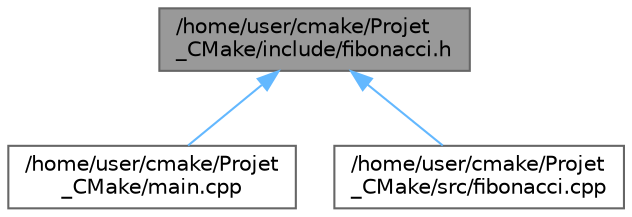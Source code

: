 digraph "/home/user/cmake/Projet_CMake/include/fibonacci.h"
{
 // LATEX_PDF_SIZE
  bgcolor="transparent";
  edge [fontname=Helvetica,fontsize=10,labelfontname=Helvetica,labelfontsize=10];
  node [fontname=Helvetica,fontsize=10,shape=box,height=0.2,width=0.4];
  Node1 [id="Node000001",label="/home/user/cmake/Projet\l_CMake/include/fibonacci.h",height=0.2,width=0.4,color="gray40", fillcolor="grey60", style="filled", fontcolor="black",tooltip="Calculate the nth terme of the Fibonacci sequence."];
  Node1 -> Node2 [id="edge1_Node000001_Node000002",dir="back",color="steelblue1",style="solid",tooltip=" "];
  Node2 [id="Node000002",label="/home/user/cmake/Projet\l_CMake/main.cpp",height=0.2,width=0.4,color="grey40", fillcolor="white", style="filled",URL="$df/d0a/main_8cpp.html",tooltip="Main function demonstrating function and ExampleClass usage."];
  Node1 -> Node3 [id="edge2_Node000001_Node000003",dir="back",color="steelblue1",style="solid",tooltip=" "];
  Node3 [id="Node000003",label="/home/user/cmake/Projet\l_CMake/src/fibonacci.cpp",height=0.2,width=0.4,color="grey40", fillcolor="white", style="filled",URL="$d9/d89/fibonacci_8cpp.html",tooltip="Implementation of fibonacci function."];
}
